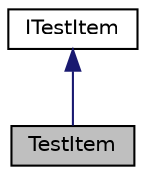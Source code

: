 digraph "TestItem"
{
 // LATEX_PDF_SIZE
  edge [fontname="Helvetica",fontsize="10",labelfontname="Helvetica",labelfontsize="10"];
  node [fontname="Helvetica",fontsize="10",shape=record];
  Node1 [label="TestItem",height=0.2,width=0.4,color="black", fillcolor="grey75", style="filled", fontcolor="black",tooltip="Implementation of the core functions for all derived classes of the unit test framework."];
  Node2 -> Node1 [dir="back",color="midnightblue",fontsize="10",style="solid"];
  Node2 [label="ITestItem",height=0.2,width=0.4,color="black", fillcolor="white", style="filled",URL="$classITestItem.html",tooltip="Interface class of unit testing classes. In general a test item conaitns either a a specific test or ..."];
}
